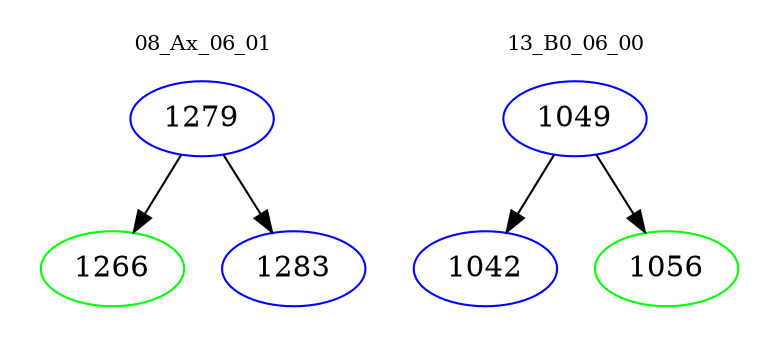 digraph{
subgraph cluster_0 {
color = white
label = "08_Ax_06_01";
fontsize=10;
T0_1279 [label="1279", color="blue"]
T0_1279 -> T0_1266 [color="black"]
T0_1266 [label="1266", color="green"]
T0_1279 -> T0_1283 [color="black"]
T0_1283 [label="1283", color="blue"]
}
subgraph cluster_1 {
color = white
label = "13_B0_06_00";
fontsize=10;
T1_1049 [label="1049", color="blue"]
T1_1049 -> T1_1042 [color="black"]
T1_1042 [label="1042", color="blue"]
T1_1049 -> T1_1056 [color="black"]
T1_1056 [label="1056", color="green"]
}
}
